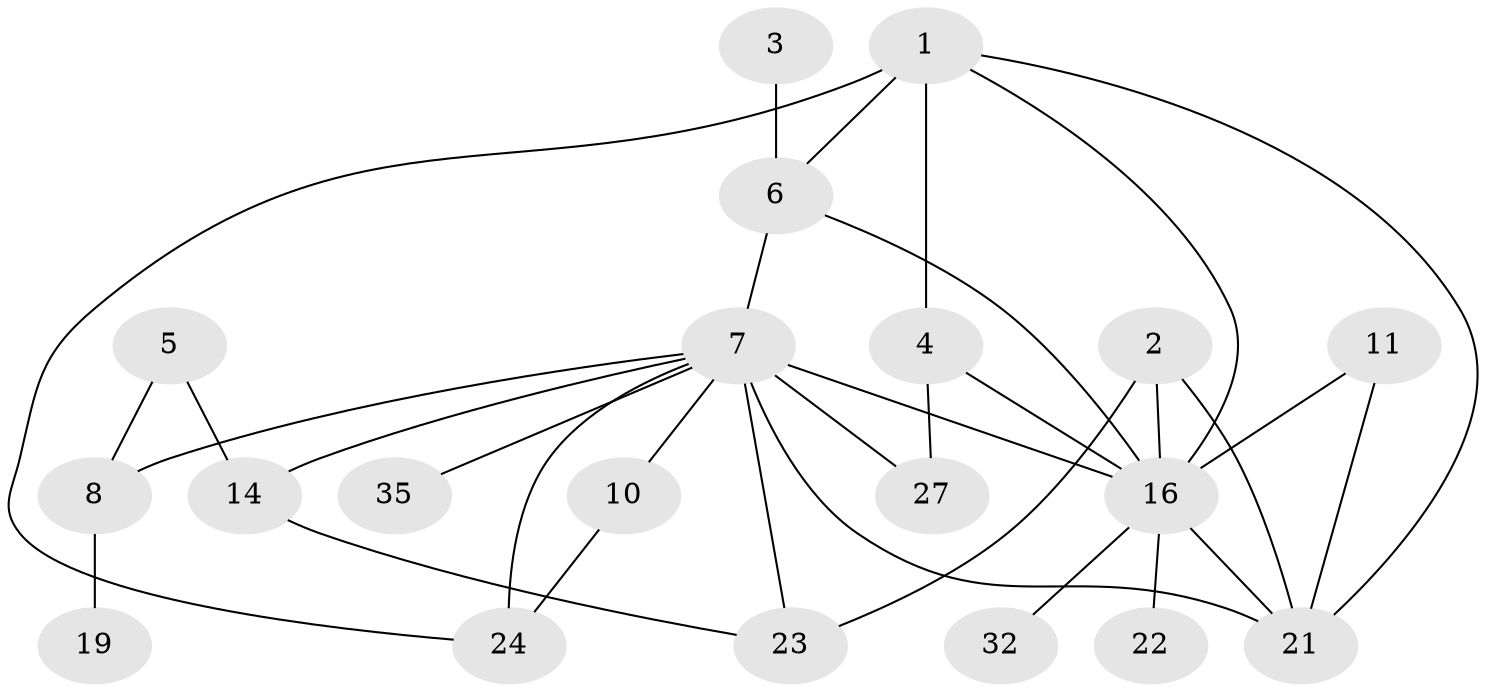 // original degree distribution, {2: 0.3469387755102041, 3: 0.16326530612244897, 4: 0.10884353741496598, 1: 0.21768707482993196, 0: 0.14285714285714285, 6: 0.006802721088435374, 5: 0.013605442176870748}
// Generated by graph-tools (version 1.1) at 2025/48/03/04/25 22:48:23]
// undirected, 20 vertices, 32 edges
graph export_dot {
  node [color=gray90,style=filled];
  1;
  2;
  3;
  4;
  5;
  6;
  7;
  8;
  10;
  11;
  14;
  16;
  19;
  21;
  22;
  23;
  24;
  27;
  32;
  35;
  1 -- 4 [weight=2.0];
  1 -- 6 [weight=1.0];
  1 -- 16 [weight=1.0];
  1 -- 21 [weight=1.0];
  1 -- 24 [weight=1.0];
  2 -- 16 [weight=1.0];
  2 -- 21 [weight=3.0];
  2 -- 23 [weight=2.0];
  3 -- 6 [weight=2.0];
  4 -- 16 [weight=2.0];
  4 -- 27 [weight=1.0];
  5 -- 8 [weight=1.0];
  5 -- 14 [weight=1.0];
  6 -- 7 [weight=1.0];
  6 -- 16 [weight=1.0];
  7 -- 8 [weight=1.0];
  7 -- 10 [weight=1.0];
  7 -- 14 [weight=1.0];
  7 -- 16 [weight=1.0];
  7 -- 21 [weight=1.0];
  7 -- 23 [weight=1.0];
  7 -- 24 [weight=1.0];
  7 -- 27 [weight=2.0];
  7 -- 35 [weight=1.0];
  8 -- 19 [weight=2.0];
  10 -- 24 [weight=1.0];
  11 -- 16 [weight=1.0];
  11 -- 21 [weight=1.0];
  14 -- 23 [weight=1.0];
  16 -- 21 [weight=1.0];
  16 -- 22 [weight=2.0];
  16 -- 32 [weight=1.0];
}

